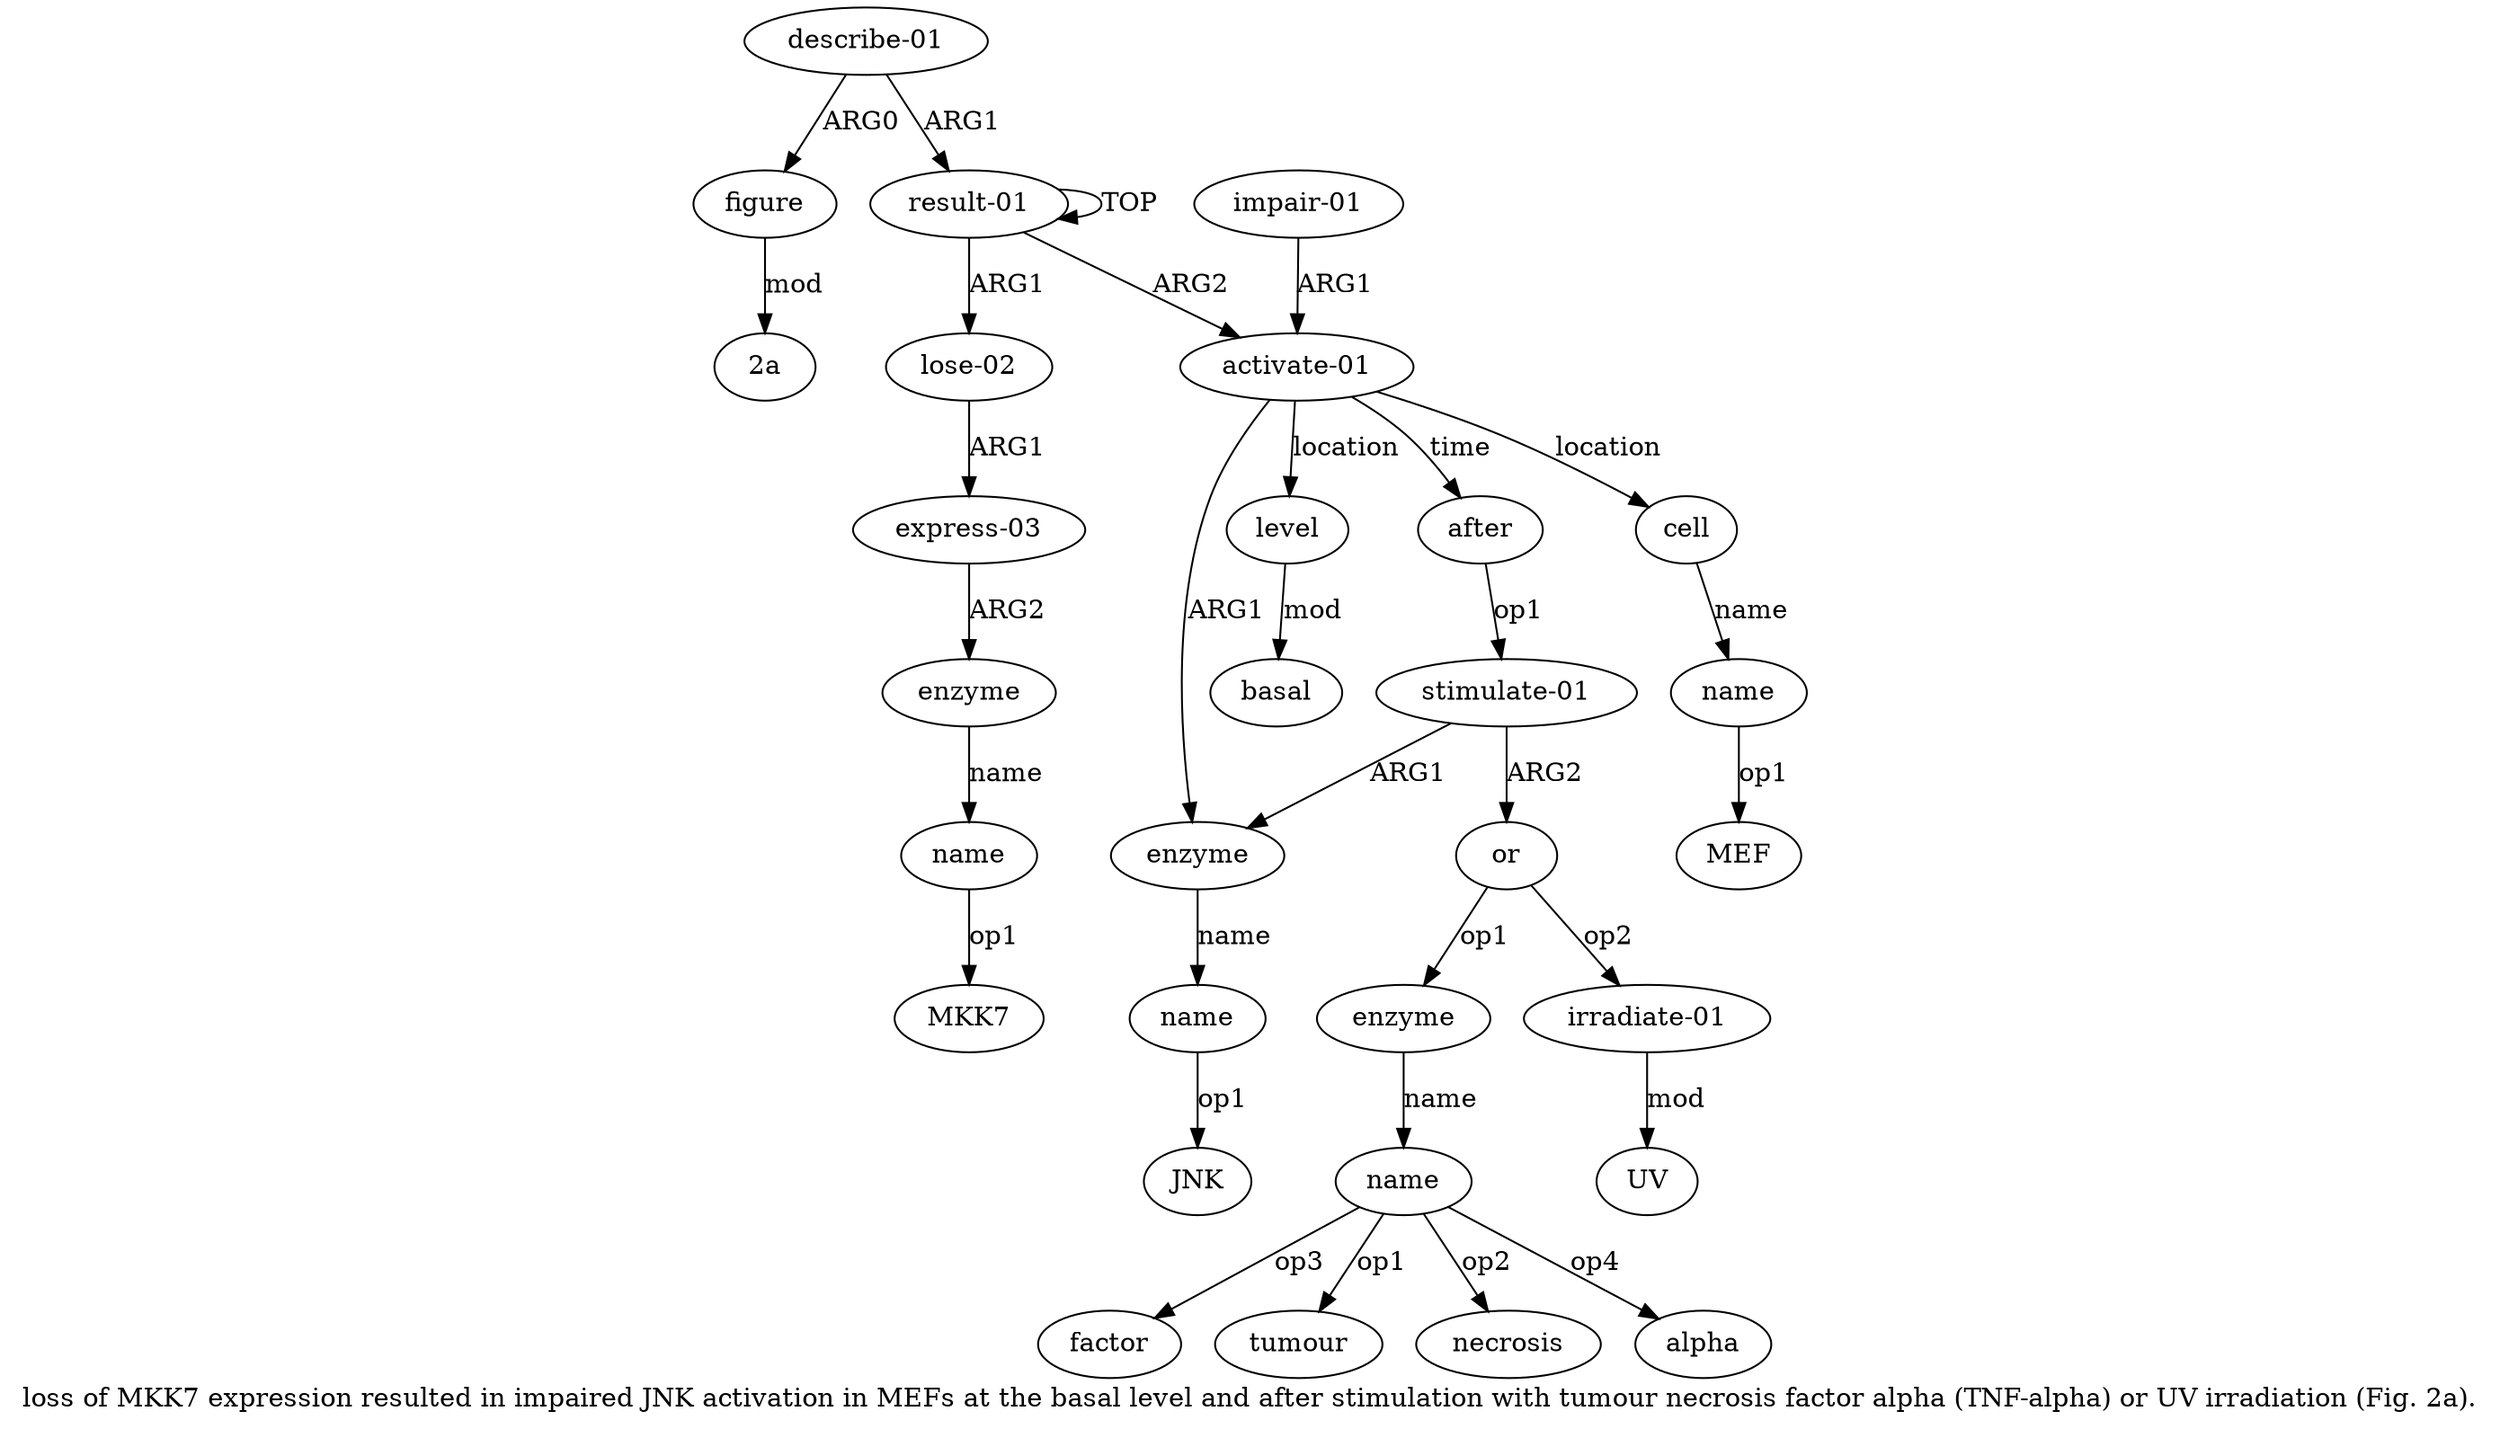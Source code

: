 digraph  {
	graph [label="loss of MKK7 expression resulted in impaired JNK activation in MEFs at the basal level and after stimulation with tumour necrosis \
factor alpha (TNF-alpha) or UV irradiation (Fig. 2a)."];
	node [label="\N"];
	a20	 [color=black,
		gold_ind=20,
		gold_label="describe-01",
		label="describe-01",
		test_ind=20,
		test_label="describe-01"];
	a21	 [color=black,
		gold_ind=21,
		gold_label=figure,
		label=figure,
		test_ind=21,
		test_label=figure];
	a20 -> a21 [key=0,
	color=black,
	gold_label=ARG0,
	label=ARG0,
	test_label=ARG0];
a0 [color=black,
	gold_ind=0,
	gold_label="result-01",
	label="result-01",
	test_ind=0,
	test_label="result-01"];
a20 -> a0 [key=0,
color=black,
gold_label=ARG1,
label=ARG1,
test_label=ARG1];
"a21 2a" [color=black,
gold_ind=-1,
gold_label="2a",
label="2a",
test_ind=-1,
test_label="2a"];
a21 -> "a21 2a" [key=0,
color=black,
gold_label=mod,
label=mod,
test_label=mod];
"a4 MKK7" [color=black,
gold_ind=-1,
gold_label=MKK7,
label=MKK7,
test_ind=-1,
test_label=MKK7];
"a17 factor" [color=black,
gold_ind=-1,
gold_label=factor,
label=factor,
test_ind=-1,
test_label=factor];
"a17 tumour" [color=black,
gold_ind=-1,
gold_label=tumour,
label=tumour,
test_ind=-1,
test_label=tumour];
"a7 JNK" [color=black,
gold_ind=-1,
gold_label=JNK,
label=JNK,
test_ind=-1,
test_label=JNK];
"a17 necrosis" [color=black,
gold_ind=-1,
gold_label=necrosis,
label=necrosis,
test_ind=-1,
test_label=necrosis];
"a10 MEF" [color=black,
gold_ind=-1,
gold_label=MEF,
label=MEF,
test_ind=-1,
test_label=MEF];
a15 [color=black,
gold_ind=15,
gold_label=or,
label=or,
test_ind=15,
test_label=or];
a16 [color=black,
gold_ind=16,
gold_label=enzyme,
label=enzyme,
test_ind=16,
test_label=enzyme];
a15 -> a16 [key=0,
color=black,
gold_label=op1,
label=op1,
test_label=op1];
a18 [color=black,
gold_ind=18,
gold_label="irradiate-01",
label="irradiate-01",
test_ind=18,
test_label="irradiate-01"];
a15 -> a18 [key=0,
color=black,
gold_label=op2,
label=op2,
test_label=op2];
a14 [color=black,
gold_ind=14,
gold_label="stimulate-01",
label="stimulate-01",
test_ind=14,
test_label="stimulate-01"];
a14 -> a15 [key=0,
color=black,
gold_label=ARG2,
label=ARG2,
test_label=ARG2];
a6 [color=black,
gold_ind=6,
gold_label=enzyme,
label=enzyme,
test_ind=6,
test_label=enzyme];
a14 -> a6 [key=0,
color=black,
gold_label=ARG1,
label=ARG1,
test_label=ARG1];
a17 [color=black,
gold_ind=17,
gold_label=name,
label=name,
test_ind=17,
test_label=name];
a17 -> "a17 factor" [key=0,
color=black,
gold_label=op3,
label=op3,
test_label=op3];
a17 -> "a17 tumour" [key=0,
color=black,
gold_label=op1,
label=op1,
test_label=op1];
a17 -> "a17 necrosis" [key=0,
color=black,
gold_label=op2,
label=op2,
test_label=op2];
"a17 alpha" [color=black,
gold_ind=-1,
gold_label=alpha,
label=alpha,
test_ind=-1,
test_label=alpha];
a17 -> "a17 alpha" [key=0,
color=black,
gold_label=op4,
label=op4,
test_label=op4];
a16 -> a17 [key=0,
color=black,
gold_label=name,
label=name,
test_label=name];
a11 [color=black,
gold_ind=11,
gold_label=level,
label=level,
test_ind=11,
test_label=level];
a12 [color=black,
gold_ind=12,
gold_label=basal,
label=basal,
test_ind=12,
test_label=basal];
a11 -> a12 [key=0,
color=black,
gold_label=mod,
label=mod,
test_label=mod];
a10 [color=black,
gold_ind=10,
gold_label=name,
label=name,
test_ind=10,
test_label=name];
a10 -> "a10 MEF" [key=0,
color=black,
gold_label=op1,
label=op1,
test_label=op1];
a13 [color=black,
gold_ind=13,
gold_label=after,
label=after,
test_ind=13,
test_label=after];
a13 -> a14 [key=0,
color=black,
gold_label=op1,
label=op1,
test_label=op1];
a19 [color=black,
gold_ind=19,
gold_label=UV,
label=UV,
test_ind=19,
test_label=UV];
a18 -> a19 [key=0,
color=black,
gold_label=mod,
label=mod,
test_label=mod];
a1 [color=black,
gold_ind=1,
gold_label="lose-02",
label="lose-02",
test_ind=1,
test_label="lose-02"];
a2 [color=black,
gold_ind=2,
gold_label="express-03",
label="express-03",
test_ind=2,
test_label="express-03"];
a1 -> a2 [key=0,
color=black,
gold_label=ARG1,
label=ARG1,
test_label=ARG1];
a0 -> a1 [key=0,
color=black,
gold_label=ARG1,
label=ARG1,
test_label=ARG1];
a0 -> a0 [key=0,
color=black,
gold_label=TOP,
label=TOP,
test_label=TOP];
a5 [color=black,
gold_ind=5,
gold_label="activate-01",
label="activate-01",
test_ind=5,
test_label="activate-01"];
a0 -> a5 [key=0,
color=black,
gold_label=ARG2,
label=ARG2,
test_label=ARG2];
a3 [color=black,
gold_ind=3,
gold_label=enzyme,
label=enzyme,
test_ind=3,
test_label=enzyme];
a4 [color=black,
gold_ind=4,
gold_label=name,
label=name,
test_ind=4,
test_label=name];
a3 -> a4 [key=0,
color=black,
gold_label=name,
label=name,
test_label=name];
a2 -> a3 [key=0,
color=black,
gold_label=ARG2,
label=ARG2,
test_label=ARG2];
a5 -> a11 [key=0,
color=black,
gold_label=location,
label=location,
test_label=location];
a5 -> a13 [key=0,
color=black,
gold_label=time,
label=time,
test_label=time];
a5 -> a6 [key=0,
color=black,
gold_label=ARG1,
label=ARG1,
test_label=ARG1];
a9 [color=black,
gold_ind=9,
gold_label=cell,
label=cell,
test_ind=9,
test_label=cell];
a5 -> a9 [key=0,
color=black,
gold_label=location,
label=location,
test_label=location];
a4 -> "a4 MKK7" [key=0,
color=black,
gold_label=op1,
label=op1,
test_label=op1];
a7 [color=black,
gold_ind=7,
gold_label=name,
label=name,
test_ind=7,
test_label=name];
a7 -> "a7 JNK" [key=0,
color=black,
gold_label=op1,
label=op1,
test_label=op1];
a6 -> a7 [key=0,
color=black,
gold_label=name,
label=name,
test_label=name];
a9 -> a10 [key=0,
color=black,
gold_label=name,
label=name,
test_label=name];
a8 [color=black,
gold_ind=8,
gold_label="impair-01",
label="impair-01",
test_ind=8,
test_label="impair-01"];
a8 -> a5 [key=0,
color=black,
gold_label=ARG1,
label=ARG1,
test_label=ARG1];
}
